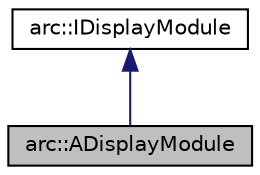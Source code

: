 digraph "arc::ADisplayModule"
{
 // LATEX_PDF_SIZE
  edge [fontname="Helvetica",fontsize="10",labelfontname="Helvetica",labelfontsize="10"];
  node [fontname="Helvetica",fontsize="10",shape=record];
  Node1 [label="arc::ADisplayModule",height=0.2,width=0.4,color="black", fillcolor="grey75", style="filled", fontcolor="black",tooltip=" "];
  Node2 -> Node1 [dir="back",color="midnightblue",fontsize="10",style="solid",fontname="Helvetica"];
  Node2 [label="arc::IDisplayModule",height=0.2,width=0.4,color="black", fillcolor="white", style="filled",URL="$classarc_1_1IDisplayModule.html",tooltip="An interface for display modules."];
}
